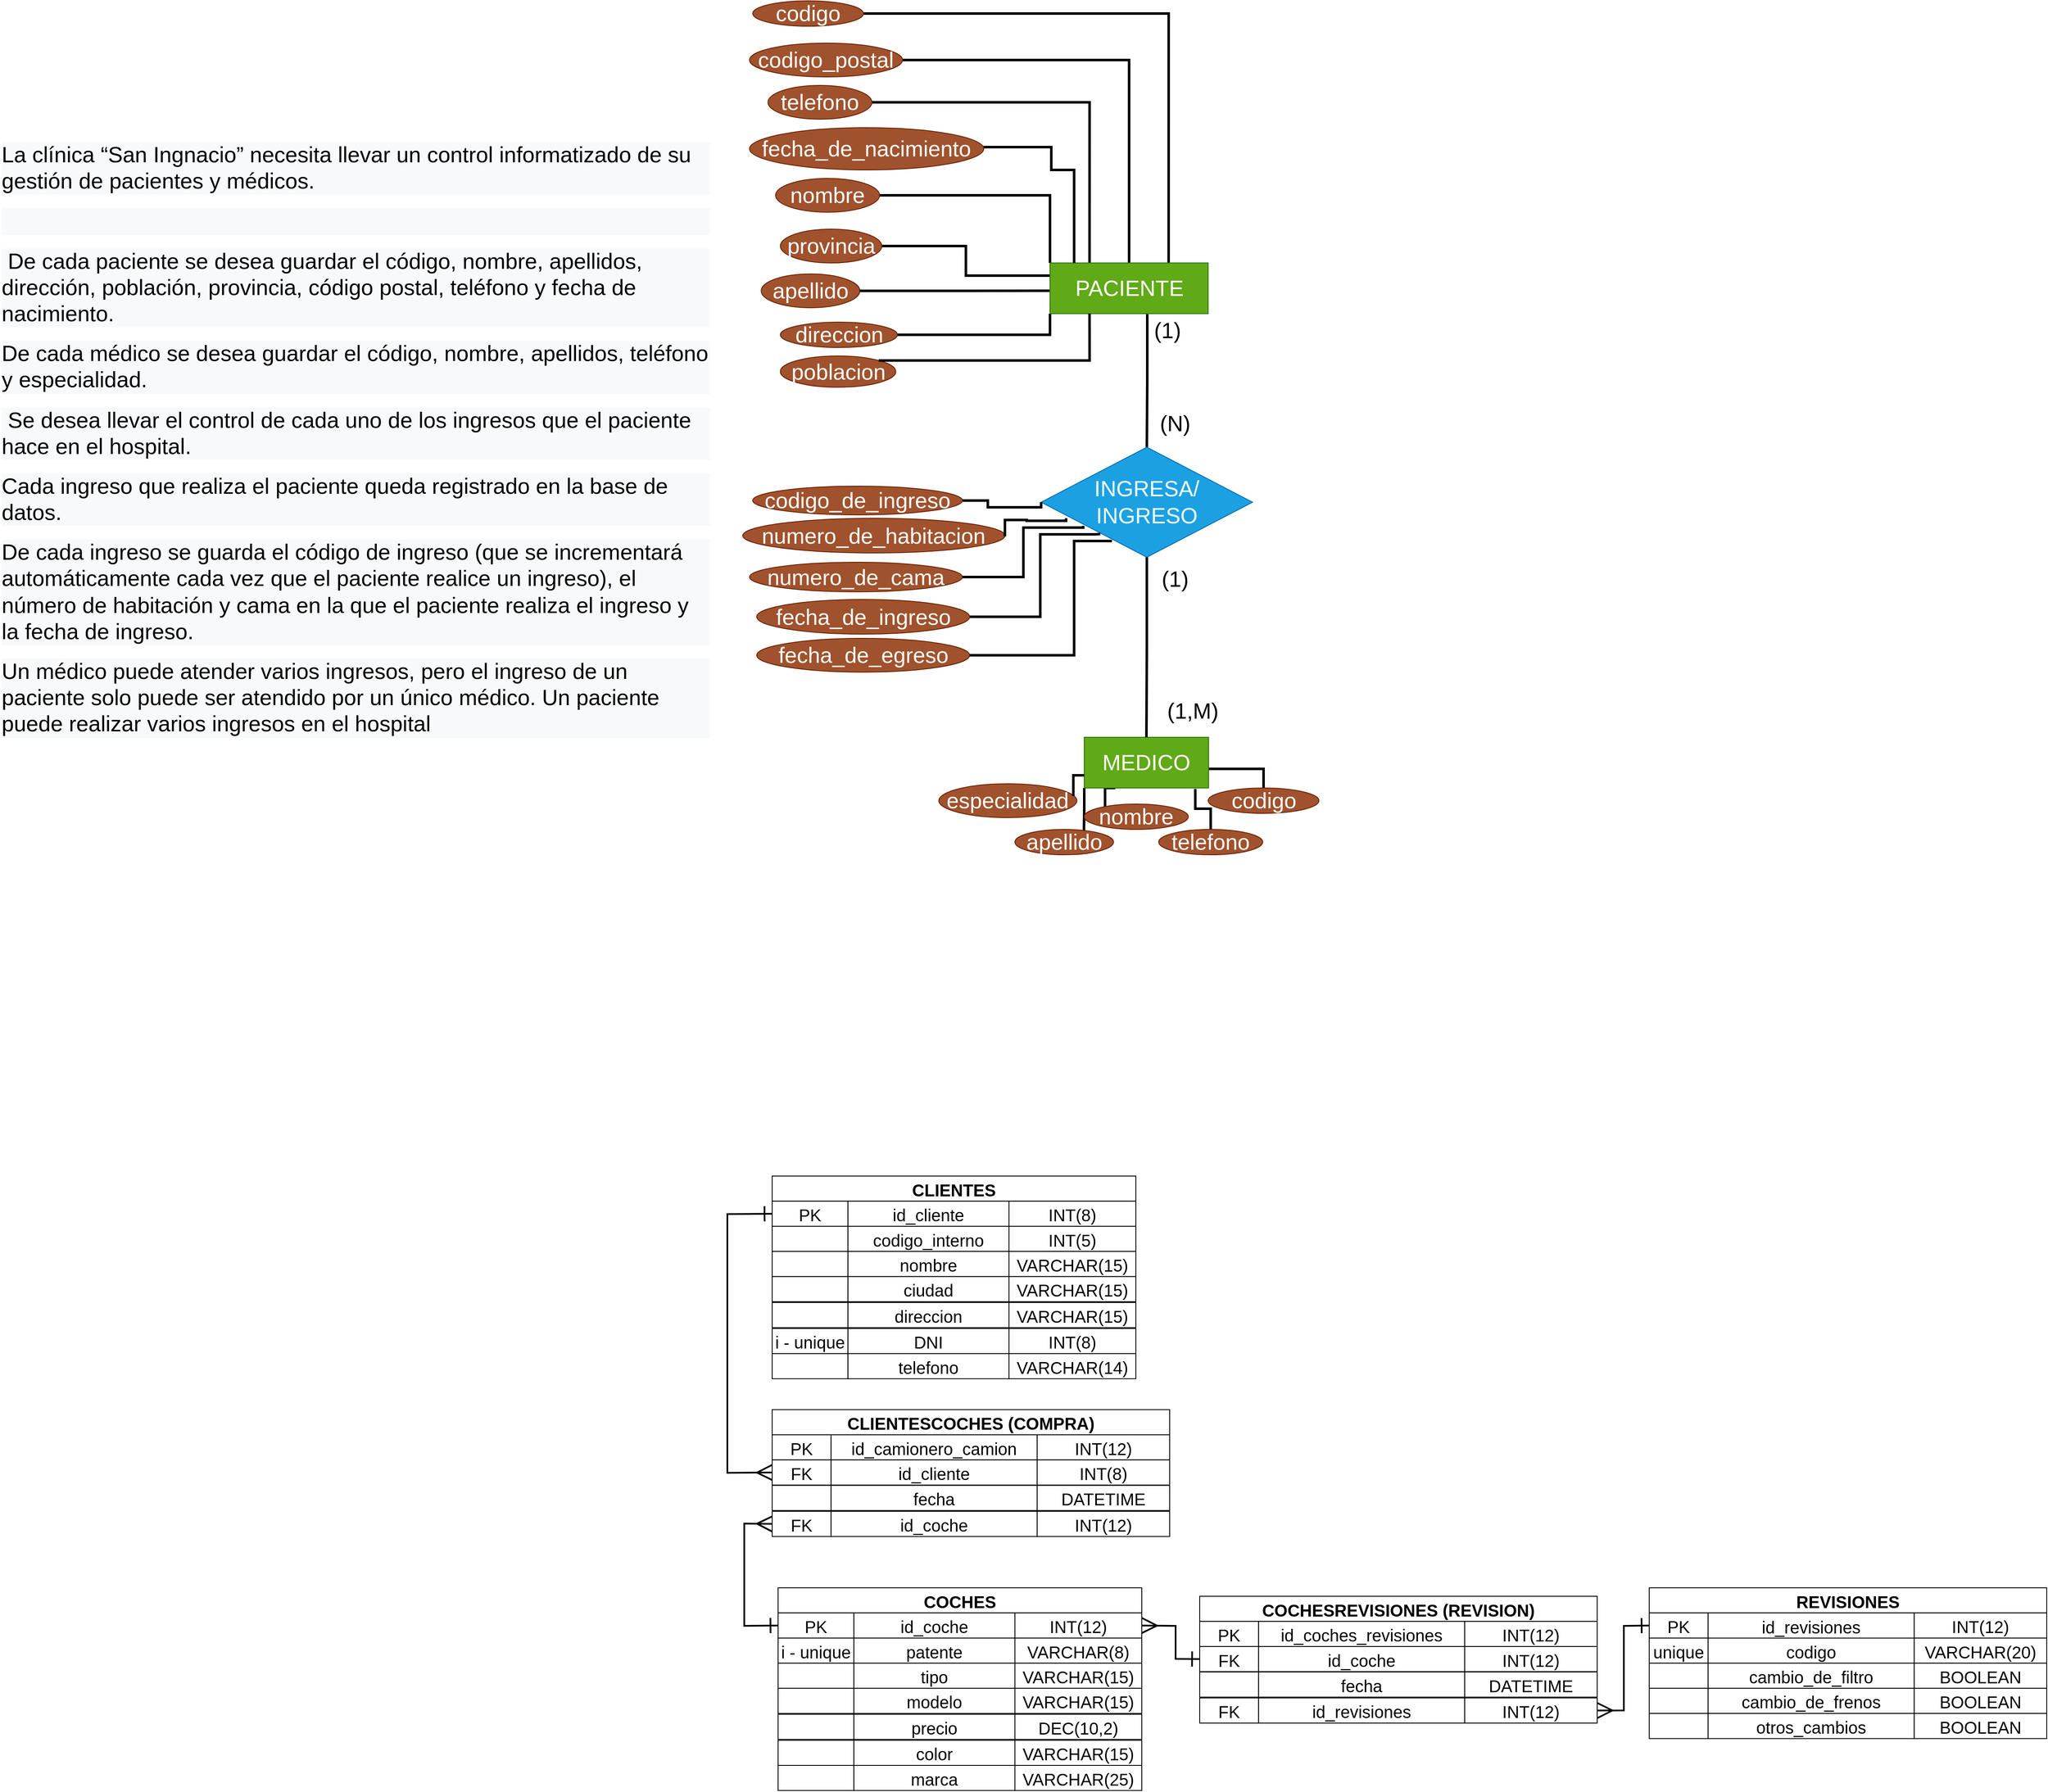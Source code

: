 <mxfile version="27.0.3">
  <diagram id="R2lEEEUBdFMjLlhIrx00" name="Page-1">
    <mxGraphModel dx="3501" dy="2143" grid="1" gridSize="10" guides="1" tooltips="1" connect="1" arrows="1" fold="1" page="1" pageScale="1" pageWidth="850" pageHeight="1100" math="0" shadow="0" extFonts="Permanent Marker^https://fonts.googleapis.com/css?family=Permanent+Marker">
      <root>
        <mxCell id="0" />
        <mxCell id="1" parent="0" />
        <mxCell id="WwdLSKQZ_zOqGbxuaN6t-1" value="&lt;p dir=&quot;ltr&quot; style=&quot;--tw-border-spacing-x: 0; --tw-border-spacing-y: 0; --tw-translate-x: 0; --tw-translate-y: 0; --tw-rotate: 0; --tw-skew-x: 0; --tw-skew-y: 0; --tw-scale-x: 1; --tw-scale-y: 1; --tw-pan-x: ; --tw-pan-y: ; --tw-pinch-zoom: ; --tw-scroll-snap-strictness: proximity; --tw-gradient-from-position: ; --tw-gradient-via-position: ; --tw-gradient-to-position: ; --tw-ordinal: ; --tw-slashed-zero: ; --tw-numeric-figure: ; --tw-numeric-spacing: ; --tw-numeric-fraction: ; --tw-ring-inset: ; --tw-ring-offset-width: 0px; --tw-ring-offset-color: light-dark(#fff, #000000); --tw-ring-color: rgb(59 130 246 / 0.5); --tw-ring-offset-shadow: 0 0 #0000; --tw-ring-shadow: 0 0 #0000; --tw-shadow: 0 0 #0000; --tw-shadow-colored: 0 0 #0000; --tw-blur: ; --tw-brightness: ; --tw-contrast: ; --tw-grayscale: ; --tw-hue-rotate: ; --tw-invert: ; --tw-saturate: ; --tw-sepia: ; --tw-drop-shadow: ; --tw-backdrop-blur: ; --tw-backdrop-brightness: ; --tw-backdrop-contrast: ; --tw-backdrop-grayscale: ; --tw-backdrop-hue-rotate: ; --tw-backdrop-invert: ; --tw-backdrop-opacity: ; --tw-backdrop-saturate: ; --tw-backdrop-sepia: ; box-sizing: border-box; margin-top: 0px; margin-bottom: 1rem; background-color: rgb(248, 249, 250);&quot;&gt;&lt;font style=&quot;color: light-dark(rgb(0, 0, 0), rgb(255, 204, 230));&quot;&gt;&lt;span style=&quot;font-size: 26px;&quot;&gt;La clínica “San Ingnacio” necesita llevar un control informatizado de su gestión de pacientes y médicos.&amp;nbsp;&lt;/span&gt;&lt;/font&gt;&lt;/p&gt;&lt;p dir=&quot;ltr&quot; style=&quot;--tw-border-spacing-x: 0; --tw-border-spacing-y: 0; --tw-translate-x: 0; --tw-translate-y: 0; --tw-rotate: 0; --tw-skew-x: 0; --tw-skew-y: 0; --tw-scale-x: 1; --tw-scale-y: 1; --tw-pan-x: ; --tw-pan-y: ; --tw-pinch-zoom: ; --tw-scroll-snap-strictness: proximity; --tw-gradient-from-position: ; --tw-gradient-via-position: ; --tw-gradient-to-position: ; --tw-ordinal: ; --tw-slashed-zero: ; --tw-numeric-figure: ; --tw-numeric-spacing: ; --tw-numeric-fraction: ; --tw-ring-inset: ; --tw-ring-offset-width: 0px; --tw-ring-offset-color: light-dark(#fff, #000000); --tw-ring-color: rgb(59 130 246 / 0.5); --tw-ring-offset-shadow: 0 0 #0000; --tw-ring-shadow: 0 0 #0000; --tw-shadow: 0 0 #0000; --tw-shadow-colored: 0 0 #0000; --tw-blur: ; --tw-brightness: ; --tw-contrast: ; --tw-grayscale: ; --tw-hue-rotate: ; --tw-invert: ; --tw-saturate: ; --tw-sepia: ; --tw-drop-shadow: ; --tw-backdrop-blur: ; --tw-backdrop-brightness: ; --tw-backdrop-contrast: ; --tw-backdrop-grayscale: ; --tw-backdrop-hue-rotate: ; --tw-backdrop-invert: ; --tw-backdrop-opacity: ; --tw-backdrop-saturate: ; --tw-backdrop-sepia: ; box-sizing: border-box; margin-top: 0px; margin-bottom: 1rem; background-color: rgb(248, 249, 250);&quot;&gt;&lt;font style=&quot;color: light-dark(rgb(0, 0, 0), rgb(255, 204, 230));&quot;&gt;&lt;span style=&quot;font-size: 26px;&quot;&gt;&lt;br&gt;&lt;/span&gt;&lt;/font&gt;&lt;/p&gt;&lt;p dir=&quot;ltr&quot; style=&quot;--tw-border-spacing-x: 0; --tw-border-spacing-y: 0; --tw-translate-x: 0; --tw-translate-y: 0; --tw-rotate: 0; --tw-skew-x: 0; --tw-skew-y: 0; --tw-scale-x: 1; --tw-scale-y: 1; --tw-pan-x: ; --tw-pan-y: ; --tw-pinch-zoom: ; --tw-scroll-snap-strictness: proximity; --tw-gradient-from-position: ; --tw-gradient-via-position: ; --tw-gradient-to-position: ; --tw-ordinal: ; --tw-slashed-zero: ; --tw-numeric-figure: ; --tw-numeric-spacing: ; --tw-numeric-fraction: ; --tw-ring-inset: ; --tw-ring-offset-width: 0px; --tw-ring-offset-color: light-dark(#fff, #000000); --tw-ring-color: rgb(59 130 246 / 0.5); --tw-ring-offset-shadow: 0 0 #0000; --tw-ring-shadow: 0 0 #0000; --tw-shadow: 0 0 #0000; --tw-shadow-colored: 0 0 #0000; --tw-blur: ; --tw-brightness: ; --tw-contrast: ; --tw-grayscale: ; --tw-hue-rotate: ; --tw-invert: ; --tw-saturate: ; --tw-sepia: ; --tw-drop-shadow: ; --tw-backdrop-blur: ; --tw-backdrop-brightness: ; --tw-backdrop-contrast: ; --tw-backdrop-grayscale: ; --tw-backdrop-hue-rotate: ; --tw-backdrop-invert: ; --tw-backdrop-opacity: ; --tw-backdrop-saturate: ; --tw-backdrop-sepia: ; box-sizing: border-box; margin-top: 0px; margin-bottom: 1rem; background-color: rgb(248, 249, 250);&quot;&gt;&lt;font style=&quot;color: light-dark(rgb(0, 0, 0), rgb(255, 204, 230));&quot;&gt;&lt;span style=&quot;font-size: 26px;&quot;&gt;&amp;nbsp;De cada paciente se desea guardar el código, nombre, apellidos, dirección, población, provincia, código postal, teléfono y fecha de nacimiento.&amp;nbsp;&lt;/span&gt;&lt;/font&gt;&lt;/p&gt;&lt;p dir=&quot;ltr&quot; style=&quot;--tw-border-spacing-x: 0; --tw-border-spacing-y: 0; --tw-translate-x: 0; --tw-translate-y: 0; --tw-rotate: 0; --tw-skew-x: 0; --tw-skew-y: 0; --tw-scale-x: 1; --tw-scale-y: 1; --tw-pan-x: ; --tw-pan-y: ; --tw-pinch-zoom: ; --tw-scroll-snap-strictness: proximity; --tw-gradient-from-position: ; --tw-gradient-via-position: ; --tw-gradient-to-position: ; --tw-ordinal: ; --tw-slashed-zero: ; --tw-numeric-figure: ; --tw-numeric-spacing: ; --tw-numeric-fraction: ; --tw-ring-inset: ; --tw-ring-offset-width: 0px; --tw-ring-offset-color: light-dark(#fff, #000000); --tw-ring-color: rgb(59 130 246 / 0.5); --tw-ring-offset-shadow: 0 0 #0000; --tw-ring-shadow: 0 0 #0000; --tw-shadow: 0 0 #0000; --tw-shadow-colored: 0 0 #0000; --tw-blur: ; --tw-brightness: ; --tw-contrast: ; --tw-grayscale: ; --tw-hue-rotate: ; --tw-invert: ; --tw-saturate: ; --tw-sepia: ; --tw-drop-shadow: ; --tw-backdrop-blur: ; --tw-backdrop-brightness: ; --tw-backdrop-contrast: ; --tw-backdrop-grayscale: ; --tw-backdrop-hue-rotate: ; --tw-backdrop-invert: ; --tw-backdrop-opacity: ; --tw-backdrop-saturate: ; --tw-backdrop-sepia: ; box-sizing: border-box; margin-top: 0px; margin-bottom: 1rem; background-color: rgb(248, 249, 250);&quot;&gt;&lt;font style=&quot;color: light-dark(rgb(0, 0, 0), rgb(255, 204, 230));&quot;&gt;&lt;span style=&quot;font-size: 26px;&quot;&gt;De cada médico se desea guardar el código, nombre, apellidos, teléfono y especialidad.&amp;nbsp;&lt;/span&gt;&lt;/font&gt;&lt;/p&gt;&lt;p dir=&quot;ltr&quot; style=&quot;--tw-border-spacing-x: 0; --tw-border-spacing-y: 0; --tw-translate-x: 0; --tw-translate-y: 0; --tw-rotate: 0; --tw-skew-x: 0; --tw-skew-y: 0; --tw-scale-x: 1; --tw-scale-y: 1; --tw-pan-x: ; --tw-pan-y: ; --tw-pinch-zoom: ; --tw-scroll-snap-strictness: proximity; --tw-gradient-from-position: ; --tw-gradient-via-position: ; --tw-gradient-to-position: ; --tw-ordinal: ; --tw-slashed-zero: ; --tw-numeric-figure: ; --tw-numeric-spacing: ; --tw-numeric-fraction: ; --tw-ring-inset: ; --tw-ring-offset-width: 0px; --tw-ring-offset-color: light-dark(#fff, #000000); --tw-ring-color: rgb(59 130 246 / 0.5); --tw-ring-offset-shadow: 0 0 #0000; --tw-ring-shadow: 0 0 #0000; --tw-shadow: 0 0 #0000; --tw-shadow-colored: 0 0 #0000; --tw-blur: ; --tw-brightness: ; --tw-contrast: ; --tw-grayscale: ; --tw-hue-rotate: ; --tw-invert: ; --tw-saturate: ; --tw-sepia: ; --tw-drop-shadow: ; --tw-backdrop-blur: ; --tw-backdrop-brightness: ; --tw-backdrop-contrast: ; --tw-backdrop-grayscale: ; --tw-backdrop-hue-rotate: ; --tw-backdrop-invert: ; --tw-backdrop-opacity: ; --tw-backdrop-saturate: ; --tw-backdrop-sepia: ; box-sizing: border-box; margin-top: 0px; margin-bottom: 1rem; background-color: rgb(248, 249, 250);&quot;&gt;&lt;font style=&quot;color: light-dark(rgb(0, 0, 0), rgb(255, 204, 230));&quot;&gt;&lt;span style=&quot;font-size: 26px;&quot;&gt;&amp;nbsp;Se desea llevar el control de cada uno de los ingresos que el paciente hace en el hospital.&amp;nbsp;&lt;/span&gt;&lt;/font&gt;&lt;/p&gt;&lt;p dir=&quot;ltr&quot; style=&quot;--tw-border-spacing-x: 0; --tw-border-spacing-y: 0; --tw-translate-x: 0; --tw-translate-y: 0; --tw-rotate: 0; --tw-skew-x: 0; --tw-skew-y: 0; --tw-scale-x: 1; --tw-scale-y: 1; --tw-pan-x: ; --tw-pan-y: ; --tw-pinch-zoom: ; --tw-scroll-snap-strictness: proximity; --tw-gradient-from-position: ; --tw-gradient-via-position: ; --tw-gradient-to-position: ; --tw-ordinal: ; --tw-slashed-zero: ; --tw-numeric-figure: ; --tw-numeric-spacing: ; --tw-numeric-fraction: ; --tw-ring-inset: ; --tw-ring-offset-width: 0px; --tw-ring-offset-color: light-dark(#fff, #000000); --tw-ring-color: rgb(59 130 246 / 0.5); --tw-ring-offset-shadow: 0 0 #0000; --tw-ring-shadow: 0 0 #0000; --tw-shadow: 0 0 #0000; --tw-shadow-colored: 0 0 #0000; --tw-blur: ; --tw-brightness: ; --tw-contrast: ; --tw-grayscale: ; --tw-hue-rotate: ; --tw-invert: ; --tw-saturate: ; --tw-sepia: ; --tw-drop-shadow: ; --tw-backdrop-blur: ; --tw-backdrop-brightness: ; --tw-backdrop-contrast: ; --tw-backdrop-grayscale: ; --tw-backdrop-hue-rotate: ; --tw-backdrop-invert: ; --tw-backdrop-opacity: ; --tw-backdrop-saturate: ; --tw-backdrop-sepia: ; box-sizing: border-box; margin-top: 0px; margin-bottom: 1rem; background-color: rgb(248, 249, 250);&quot;&gt;&lt;font style=&quot;color: light-dark(rgb(0, 0, 0), rgb(255, 204, 230));&quot;&gt;&lt;span style=&quot;font-size: 26px;&quot;&gt;Cada ingreso que realiza el paciente queda registrado en la base de datos.&amp;nbsp;&lt;/span&gt;&lt;/font&gt;&lt;/p&gt;&lt;p dir=&quot;ltr&quot; style=&quot;--tw-border-spacing-x: 0; --tw-border-spacing-y: 0; --tw-translate-x: 0; --tw-translate-y: 0; --tw-rotate: 0; --tw-skew-x: 0; --tw-skew-y: 0; --tw-scale-x: 1; --tw-scale-y: 1; --tw-pan-x: ; --tw-pan-y: ; --tw-pinch-zoom: ; --tw-scroll-snap-strictness: proximity; --tw-gradient-from-position: ; --tw-gradient-via-position: ; --tw-gradient-to-position: ; --tw-ordinal: ; --tw-slashed-zero: ; --tw-numeric-figure: ; --tw-numeric-spacing: ; --tw-numeric-fraction: ; --tw-ring-inset: ; --tw-ring-offset-width: 0px; --tw-ring-offset-color: light-dark(#fff, #000000); --tw-ring-color: rgb(59 130 246 / 0.5); --tw-ring-offset-shadow: 0 0 #0000; --tw-ring-shadow: 0 0 #0000; --tw-shadow: 0 0 #0000; --tw-shadow-colored: 0 0 #0000; --tw-blur: ; --tw-brightness: ; --tw-contrast: ; --tw-grayscale: ; --tw-hue-rotate: ; --tw-invert: ; --tw-saturate: ; --tw-sepia: ; --tw-drop-shadow: ; --tw-backdrop-blur: ; --tw-backdrop-brightness: ; --tw-backdrop-contrast: ; --tw-backdrop-grayscale: ; --tw-backdrop-hue-rotate: ; --tw-backdrop-invert: ; --tw-backdrop-opacity: ; --tw-backdrop-saturate: ; --tw-backdrop-sepia: ; box-sizing: border-box; margin-top: 0px; margin-bottom: 1rem; background-color: rgb(248, 249, 250);&quot;&gt;&lt;font style=&quot;color: light-dark(rgb(0, 0, 0), rgb(255, 204, 230));&quot;&gt;&lt;span style=&quot;font-size: 26px;&quot;&gt;De cada ingreso se guarda el código de ingreso (que se incrementará automáticamente cada vez que el paciente realice un ingreso), el número de habitación y cama en la que el paciente realiza el ingreso y la fecha de ingreso.&amp;nbsp;&lt;/span&gt;&lt;/font&gt;&lt;/p&gt;&lt;p dir=&quot;ltr&quot; style=&quot;--tw-border-spacing-x: 0; --tw-border-spacing-y: 0; --tw-translate-x: 0; --tw-translate-y: 0; --tw-rotate: 0; --tw-skew-x: 0; --tw-skew-y: 0; --tw-scale-x: 1; --tw-scale-y: 1; --tw-pan-x: ; --tw-pan-y: ; --tw-pinch-zoom: ; --tw-scroll-snap-strictness: proximity; --tw-gradient-from-position: ; --tw-gradient-via-position: ; --tw-gradient-to-position: ; --tw-ordinal: ; --tw-slashed-zero: ; --tw-numeric-figure: ; --tw-numeric-spacing: ; --tw-numeric-fraction: ; --tw-ring-inset: ; --tw-ring-offset-width: 0px; --tw-ring-offset-color: light-dark(#fff, #000000); --tw-ring-color: rgb(59 130 246 / 0.5); --tw-ring-offset-shadow: 0 0 #0000; --tw-ring-shadow: 0 0 #0000; --tw-shadow: 0 0 #0000; --tw-shadow-colored: 0 0 #0000; --tw-blur: ; --tw-brightness: ; --tw-contrast: ; --tw-grayscale: ; --tw-hue-rotate: ; --tw-invert: ; --tw-saturate: ; --tw-sepia: ; --tw-drop-shadow: ; --tw-backdrop-blur: ; --tw-backdrop-brightness: ; --tw-backdrop-contrast: ; --tw-backdrop-grayscale: ; --tw-backdrop-hue-rotate: ; --tw-backdrop-invert: ; --tw-backdrop-opacity: ; --tw-backdrop-saturate: ; --tw-backdrop-sepia: ; box-sizing: border-box; margin-top: 0px; margin-bottom: 1rem; background-color: rgb(248, 249, 250);&quot;&gt;&lt;font style=&quot;color: light-dark(rgb(0, 0, 0), rgb(255, 204, 230));&quot;&gt;&lt;span style=&quot;font-size: 26px;&quot;&gt;Un médico puede atender varios ingresos, pero el ingreso de un paciente solo puede ser atendido por un único médico. Un paciente puede realizar varios ingresos en el hospital&lt;/span&gt;&lt;/font&gt;&lt;/p&gt;" style="text;whiteSpace=wrap;html=1;" parent="1" vertex="1">
          <mxGeometry x="-870" y="-890" width="840" height="690" as="geometry" />
        </mxCell>
        <mxCell id="WwdLSKQZ_zOqGbxuaN6t-2" style="edgeStyle=orthogonalEdgeStyle;rounded=0;orthogonalLoop=1;jettySize=auto;html=1;exitX=0.615;exitY=1.011;exitDx=0;exitDy=0;entryX=0.5;entryY=0;entryDx=0;entryDy=0;endArrow=none;startFill=0;strokeWidth=3;exitPerimeter=0;" parent="1" source="WwdLSKQZ_zOqGbxuaN6t-3" target="WwdLSKQZ_zOqGbxuaN6t-22" edge="1">
          <mxGeometry relative="1" as="geometry" />
        </mxCell>
        <mxCell id="n0FkVDhJSwTSas044PDn-3" style="edgeStyle=orthogonalEdgeStyle;rounded=0;orthogonalLoop=1;jettySize=auto;html=1;exitX=0;exitY=0;exitDx=0;exitDy=0;entryX=1;entryY=0.5;entryDx=0;entryDy=0;endArrow=none;startFill=0;strokeWidth=3;" edge="1" parent="1" source="WwdLSKQZ_zOqGbxuaN6t-3" target="WwdLSKQZ_zOqGbxuaN6t-5">
          <mxGeometry relative="1" as="geometry" />
        </mxCell>
        <mxCell id="n0FkVDhJSwTSas044PDn-4" style="edgeStyle=orthogonalEdgeStyle;rounded=0;orthogonalLoop=1;jettySize=auto;html=1;exitX=0.25;exitY=0;exitDx=0;exitDy=0;entryX=1;entryY=0.5;entryDx=0;entryDy=0;endArrow=none;startFill=0;strokeWidth=3;" edge="1" parent="1" source="WwdLSKQZ_zOqGbxuaN6t-3" target="n0FkVDhJSwTSas044PDn-1">
          <mxGeometry relative="1" as="geometry" />
        </mxCell>
        <mxCell id="n0FkVDhJSwTSas044PDn-5" style="edgeStyle=orthogonalEdgeStyle;rounded=0;orthogonalLoop=1;jettySize=auto;html=1;exitX=0;exitY=0.25;exitDx=0;exitDy=0;entryX=1;entryY=0.5;entryDx=0;entryDy=0;endArrow=none;startFill=0;strokeWidth=3;" edge="1" parent="1" source="WwdLSKQZ_zOqGbxuaN6t-3" target="WwdLSKQZ_zOqGbxuaN6t-7">
          <mxGeometry relative="1" as="geometry" />
        </mxCell>
        <mxCell id="n0FkVDhJSwTSas044PDn-6" style="edgeStyle=orthogonalEdgeStyle;rounded=0;orthogonalLoop=1;jettySize=auto;html=1;exitX=0;exitY=1;exitDx=0;exitDy=0;entryX=1;entryY=0.5;entryDx=0;entryDy=0;endArrow=none;startFill=0;strokeWidth=3;" edge="1" parent="1" source="WwdLSKQZ_zOqGbxuaN6t-3" target="WwdLSKQZ_zOqGbxuaN6t-9">
          <mxGeometry relative="1" as="geometry" />
        </mxCell>
        <mxCell id="n0FkVDhJSwTSas044PDn-8" style="edgeStyle=orthogonalEdgeStyle;rounded=0;orthogonalLoop=1;jettySize=auto;html=1;exitX=0.5;exitY=0;exitDx=0;exitDy=0;entryX=1;entryY=0.5;entryDx=0;entryDy=0;endArrow=none;startFill=0;strokeWidth=3;" edge="1" parent="1" source="WwdLSKQZ_zOqGbxuaN6t-3" target="n0FkVDhJSwTSas044PDn-7">
          <mxGeometry relative="1" as="geometry" />
        </mxCell>
        <mxCell id="n0FkVDhJSwTSas044PDn-11" style="edgeStyle=orthogonalEdgeStyle;rounded=0;orthogonalLoop=1;jettySize=auto;html=1;exitX=0.75;exitY=0;exitDx=0;exitDy=0;entryX=1;entryY=0.5;entryDx=0;entryDy=0;endArrow=none;startFill=0;strokeWidth=3;" edge="1" parent="1" source="WwdLSKQZ_zOqGbxuaN6t-3" target="n0FkVDhJSwTSas044PDn-10">
          <mxGeometry relative="1" as="geometry" />
        </mxCell>
        <mxCell id="WwdLSKQZ_zOqGbxuaN6t-3" value="PACIENTE" style="rounded=0;whiteSpace=wrap;html=1;fontSize=26;fillColor=#60a917;fontColor=#ffffff;strokeColor=#2D7600;" parent="1" vertex="1">
          <mxGeometry x="371.5" y="-740" width="187" height="60" as="geometry" />
        </mxCell>
        <mxCell id="WwdLSKQZ_zOqGbxuaN6t-5" value="nombre" style="ellipse;whiteSpace=wrap;html=1;fontSize=26;fillColor=#a0522d;fontColor=#ffffff;strokeColor=#6D1F00;" parent="1" vertex="1">
          <mxGeometry x="47" y="-840" width="123" height="40" as="geometry" />
        </mxCell>
        <mxCell id="WwdLSKQZ_zOqGbxuaN6t-7" value="provincia" style="ellipse;whiteSpace=wrap;html=1;fontSize=26;fillColor=#a0522d;fontColor=#ffffff;strokeColor=#6D1F00;" parent="1" vertex="1">
          <mxGeometry x="52.63" y="-780" width="120" height="40" as="geometry" />
        </mxCell>
        <mxCell id="WwdLSKQZ_zOqGbxuaN6t-8" value="apellido" style="ellipse;whiteSpace=wrap;html=1;fontSize=26;fillColor=#a0522d;fontColor=#ffffff;strokeColor=#6D1F00;" parent="1" vertex="1">
          <mxGeometry x="30" y="-727" width="116.63" height="40" as="geometry" />
        </mxCell>
        <mxCell id="WwdLSKQZ_zOqGbxuaN6t-9" value="direccion" style="ellipse;whiteSpace=wrap;html=1;fontSize=26;fillColor=#a0522d;fontColor=#ffffff;strokeColor=#6D1F00;" parent="1" vertex="1">
          <mxGeometry x="52.63" y="-670" width="138.5" height="30" as="geometry" />
        </mxCell>
        <mxCell id="WwdLSKQZ_zOqGbxuaN6t-10" value="poblacion" style="ellipse;whiteSpace=wrap;html=1;fontSize=26;fillColor=#a0522d;fontColor=#ffffff;strokeColor=#6D1F00;" parent="1" vertex="1">
          <mxGeometry x="52.63" y="-630" width="136.5" height="37" as="geometry" />
        </mxCell>
        <mxCell id="WwdLSKQZ_zOqGbxuaN6t-11" style="edgeStyle=orthogonalEdgeStyle;rounded=0;orthogonalLoop=1;jettySize=auto;html=1;exitX=1;exitY=0.5;exitDx=0;exitDy=0;entryX=-0.003;entryY=0.547;entryDx=0;entryDy=0;entryPerimeter=0;strokeWidth=3;endArrow=none;startFill=0;fontSize=26;" parent="1" source="WwdLSKQZ_zOqGbxuaN6t-8" target="WwdLSKQZ_zOqGbxuaN6t-3" edge="1">
          <mxGeometry relative="1" as="geometry" />
        </mxCell>
        <mxCell id="n0FkVDhJSwTSas044PDn-27" style="edgeStyle=orthogonalEdgeStyle;rounded=0;orthogonalLoop=1;jettySize=auto;html=1;exitX=1.002;exitY=0.623;exitDx=0;exitDy=0;entryX=0.5;entryY=0;entryDx=0;entryDy=0;endArrow=none;startFill=0;strokeWidth=3;exitPerimeter=0;" edge="1" parent="1" source="WwdLSKQZ_zOqGbxuaN6t-13" target="n0FkVDhJSwTSas044PDn-23">
          <mxGeometry relative="1" as="geometry" />
        </mxCell>
        <mxCell id="n0FkVDhJSwTSas044PDn-28" style="edgeStyle=orthogonalEdgeStyle;rounded=0;orthogonalLoop=1;jettySize=auto;html=1;exitX=0.893;exitY=1.018;exitDx=0;exitDy=0;entryX=0.5;entryY=0;entryDx=0;entryDy=0;endArrow=none;startFill=0;strokeWidth=3;exitPerimeter=0;" edge="1" parent="1" source="WwdLSKQZ_zOqGbxuaN6t-13" target="n0FkVDhJSwTSas044PDn-26">
          <mxGeometry relative="1" as="geometry" />
        </mxCell>
        <mxCell id="n0FkVDhJSwTSas044PDn-29" style="edgeStyle=orthogonalEdgeStyle;rounded=0;orthogonalLoop=1;jettySize=auto;html=1;exitX=0.25;exitY=1;exitDx=0;exitDy=0;entryX=0.2;entryY=0.133;entryDx=0;entryDy=0;endArrow=none;startFill=0;strokeWidth=3;entryPerimeter=0;" edge="1" parent="1" source="WwdLSKQZ_zOqGbxuaN6t-13" target="n0FkVDhJSwTSas044PDn-24">
          <mxGeometry relative="1" as="geometry" />
        </mxCell>
        <mxCell id="n0FkVDhJSwTSas044PDn-30" style="edgeStyle=orthogonalEdgeStyle;rounded=0;orthogonalLoop=1;jettySize=auto;html=1;exitX=0;exitY=1;exitDx=0;exitDy=0;entryX=0.7;entryY=0.046;entryDx=0;entryDy=0;endArrow=none;startFill=0;strokeWidth=3;entryPerimeter=0;" edge="1" parent="1" source="WwdLSKQZ_zOqGbxuaN6t-13" target="n0FkVDhJSwTSas044PDn-25">
          <mxGeometry relative="1" as="geometry" />
        </mxCell>
        <mxCell id="WwdLSKQZ_zOqGbxuaN6t-13" value="MEDICO" style="rounded=0;whiteSpace=wrap;html=1;fontSize=26;fillColor=#60a917;fontColor=#ffffff;strokeColor=#2D7600;" parent="1" vertex="1">
          <mxGeometry x="412" y="-179" width="147" height="60" as="geometry" />
        </mxCell>
        <mxCell id="WwdLSKQZ_zOqGbxuaN6t-14" style="edgeStyle=orthogonalEdgeStyle;rounded=0;orthogonalLoop=1;jettySize=auto;html=1;exitX=1;exitY=0;exitDx=0;exitDy=0;entryX=0.25;entryY=1;entryDx=0;entryDy=0;strokeWidth=3;endArrow=none;startFill=0;fontSize=26;" parent="1" source="WwdLSKQZ_zOqGbxuaN6t-10" target="WwdLSKQZ_zOqGbxuaN6t-3" edge="1">
          <mxGeometry relative="1" as="geometry">
            <mxPoint x="338.5" y="-617.51" as="sourcePoint" />
            <mxPoint x="396.5" y="-658.51" as="targetPoint" />
          </mxGeometry>
        </mxCell>
        <mxCell id="WwdLSKQZ_zOqGbxuaN6t-21" style="edgeStyle=orthogonalEdgeStyle;rounded=0;orthogonalLoop=1;jettySize=auto;html=1;exitX=0.5;exitY=1;exitDx=0;exitDy=0;entryX=0.5;entryY=0;entryDx=0;entryDy=0;endArrow=none;startFill=0;strokeWidth=3;" parent="1" source="WwdLSKQZ_zOqGbxuaN6t-22" target="WwdLSKQZ_zOqGbxuaN6t-13" edge="1">
          <mxGeometry relative="1" as="geometry" />
        </mxCell>
        <mxCell id="WwdLSKQZ_zOqGbxuaN6t-22" value="INGRESA/&lt;br&gt;INGRESO" style="rhombus;whiteSpace=wrap;html=1;fontSize=26;fillColor=#1ba1e2;fontColor=#ffffff;strokeColor=#006EAF;" parent="1" vertex="1">
          <mxGeometry x="361" y="-522" width="250" height="130" as="geometry" />
        </mxCell>
        <mxCell id="WwdLSKQZ_zOqGbxuaN6t-27" value="&lt;font&gt;(1,M)&lt;/font&gt;" style="text;html=1;align=center;verticalAlign=middle;resizable=0;points=[];autosize=1;strokeColor=none;fillColor=none;fontSize=26;" parent="1" vertex="1">
          <mxGeometry x="500" y="-230" width="80" height="40" as="geometry" />
        </mxCell>
        <mxCell id="WwdLSKQZ_zOqGbxuaN6t-29" style="edgeStyle=orthogonalEdgeStyle;rounded=0;orthogonalLoop=1;jettySize=auto;html=1;exitX=1;exitY=1;exitDx=0;exitDy=0;entryX=0.154;entryY=0.002;entryDx=0;entryDy=0;endArrow=none;startFill=0;strokeWidth=3;entryPerimeter=0;" parent="1" source="WwdLSKQZ_zOqGbxuaN6t-30" target="WwdLSKQZ_zOqGbxuaN6t-3" edge="1">
          <mxGeometry relative="1" as="geometry">
            <mxPoint x="420" y="-915" as="sourcePoint" />
            <Array as="points">
              <mxPoint x="373" y="-877" />
              <mxPoint x="373" y="-850" />
              <mxPoint x="400" y="-850" />
              <mxPoint x="400" y="-740" />
            </Array>
          </mxGeometry>
        </mxCell>
        <mxCell id="WwdLSKQZ_zOqGbxuaN6t-30" value="fecha_de_nacimiento" style="ellipse;whiteSpace=wrap;html=1;fontSize=26;fillColor=#a0522d;fontColor=#ffffff;strokeColor=#6D1F00;" parent="1" vertex="1">
          <mxGeometry x="16.19" y="-900" width="277" height="50" as="geometry" />
        </mxCell>
        <mxCell id="WwdLSKQZ_zOqGbxuaN6t-50" value="" style="group" parent="1" vertex="1" connectable="0">
          <mxGeometry x="63" y="340" width="410" height="210" as="geometry" />
        </mxCell>
        <mxCell id="WwdLSKQZ_zOqGbxuaN6t-51" value="Row 3" style="shape=rectangle;fillColor=#FFFFFF;strokeColor=#000000;fontSize=20;container=0;" parent="WwdLSKQZ_zOqGbxuaN6t-50" vertex="1">
          <mxGeometry x="121.852" y="9.906" width="156.667" height="29.717" as="geometry" />
        </mxCell>
        <mxCell id="WwdLSKQZ_zOqGbxuaN6t-52" value="CLIENTES" style="shape=rectangle;fillColor=#FFFFFF;strokeColor=#000000;fontSize=20;align=center;fontStyle=1;container=0;" parent="WwdLSKQZ_zOqGbxuaN6t-50" vertex="1">
          <mxGeometry x="-20" width="430" height="29.72" as="geometry" />
        </mxCell>
        <mxCell id="WwdLSKQZ_zOqGbxuaN6t-53" value="PK" style="shape=rectangle;fillColor=#FFFFFF;strokeColor=#000000;fontSize=20;align=center;fontStyle=0;container=0;" parent="WwdLSKQZ_zOqGbxuaN6t-50" vertex="1">
          <mxGeometry x="-20" y="29.72" width="89.63" height="29.72" as="geometry" />
        </mxCell>
        <mxCell id="WwdLSKQZ_zOqGbxuaN6t-54" value="id_cliente" style="shape=rectangle;fillColor=#FFFFFF;strokeColor=#000000;fontSize=20;align=center;fontStyle=0;container=0;" parent="WwdLSKQZ_zOqGbxuaN6t-50" vertex="1">
          <mxGeometry x="69.63" y="29.72" width="190.37" height="29.72" as="geometry" />
        </mxCell>
        <mxCell id="WwdLSKQZ_zOqGbxuaN6t-55" value="INT(8)" style="shape=rectangle;fillColor=#FFFFFF;strokeColor=#000000;fontSize=20;align=center;fontStyle=0;container=0;" parent="WwdLSKQZ_zOqGbxuaN6t-50" vertex="1">
          <mxGeometry x="260" y="29.72" width="150" height="29.72" as="geometry" />
        </mxCell>
        <mxCell id="WwdLSKQZ_zOqGbxuaN6t-56" value="" style="shape=rectangle;fillColor=#FFFFFF;strokeColor=#000000;fontSize=20;align=center;container=0;" parent="WwdLSKQZ_zOqGbxuaN6t-50" vertex="1">
          <mxGeometry x="-20" y="59.43" width="89.63" height="29.72" as="geometry" />
        </mxCell>
        <mxCell id="WwdLSKQZ_zOqGbxuaN6t-57" value="codigo_interno" style="shape=rectangle;fillColor=#FFFFFF;strokeColor=#000000;fontSize=20;align=center;fontStyle=0;container=0;" parent="WwdLSKQZ_zOqGbxuaN6t-50" vertex="1">
          <mxGeometry x="69.63" y="59.43" width="190.37" height="29.72" as="geometry" />
        </mxCell>
        <mxCell id="WwdLSKQZ_zOqGbxuaN6t-58" value="INT(5)" style="shape=rectangle;fillColor=#FFFFFF;strokeColor=#000000;fontSize=20;align=center;fontStyle=0;container=0;" parent="WwdLSKQZ_zOqGbxuaN6t-50" vertex="1">
          <mxGeometry x="260" y="59.43" width="150" height="29.72" as="geometry" />
        </mxCell>
        <mxCell id="WwdLSKQZ_zOqGbxuaN6t-59" value="" style="shape=rectangle;fillColor=#FFFFFF;strokeColor=#000000;fontSize=20;align=center;container=0;" parent="WwdLSKQZ_zOqGbxuaN6t-50" vertex="1">
          <mxGeometry x="-20" y="89.15" width="89.63" height="29.72" as="geometry" />
        </mxCell>
        <mxCell id="WwdLSKQZ_zOqGbxuaN6t-60" value="nombre" style="shape=rectangle;fillColor=#FFFFFF;strokeColor=#000000;fontSize=20;align=center;fontStyle=0;container=0;" parent="WwdLSKQZ_zOqGbxuaN6t-50" vertex="1">
          <mxGeometry x="69.63" y="89.15" width="190.37" height="29.72" as="geometry" />
        </mxCell>
        <mxCell id="WwdLSKQZ_zOqGbxuaN6t-61" value="VARCHAR(15)" style="shape=rectangle;fillColor=#FFFFFF;strokeColor=#000000;fontSize=20;align=center;fontStyle=0;container=0;" parent="WwdLSKQZ_zOqGbxuaN6t-50" vertex="1">
          <mxGeometry x="260" y="89.15" width="150" height="29.72" as="geometry" />
        </mxCell>
        <mxCell id="WwdLSKQZ_zOqGbxuaN6t-62" value="" style="shape=rectangle;fillColor=#FFFFFF;strokeColor=#000000;fontSize=20;align=center;container=0;" parent="WwdLSKQZ_zOqGbxuaN6t-50" vertex="1">
          <mxGeometry x="-20" y="118.87" width="89.63" height="29.72" as="geometry" />
        </mxCell>
        <mxCell id="WwdLSKQZ_zOqGbxuaN6t-63" value="ciudad" style="shape=rectangle;fillColor=#FFFFFF;strokeColor=#000000;fontSize=20;align=center;fontStyle=0;container=0;" parent="WwdLSKQZ_zOqGbxuaN6t-50" vertex="1">
          <mxGeometry x="69.63" y="118.87" width="190.37" height="29.72" as="geometry" />
        </mxCell>
        <mxCell id="WwdLSKQZ_zOqGbxuaN6t-64" value="VARCHAR(15)" style="shape=rectangle;fillColor=#FFFFFF;strokeColor=#000000;fontSize=20;align=center;fontStyle=0;container=0;" parent="WwdLSKQZ_zOqGbxuaN6t-50" vertex="1">
          <mxGeometry x="260" y="118.87" width="150" height="29.72" as="geometry" />
        </mxCell>
        <mxCell id="WwdLSKQZ_zOqGbxuaN6t-65" value="" style="shape=rectangle;fillColor=#FFFFFF;strokeColor=#000000;fontSize=20;align=center;container=0;" parent="WwdLSKQZ_zOqGbxuaN6t-50" vertex="1">
          <mxGeometry x="-20" y="149.58" width="89.63" height="29.72" as="geometry" />
        </mxCell>
        <mxCell id="WwdLSKQZ_zOqGbxuaN6t-66" value="direccion" style="shape=rectangle;fillColor=#FFFFFF;strokeColor=#000000;fontSize=20;align=center;fontStyle=0;container=0;" parent="WwdLSKQZ_zOqGbxuaN6t-50" vertex="1">
          <mxGeometry x="69.63" y="149.58" width="190.37" height="29.72" as="geometry" />
        </mxCell>
        <mxCell id="WwdLSKQZ_zOqGbxuaN6t-67" value="VARCHAR(15)" style="shape=rectangle;fillColor=#FFFFFF;strokeColor=#000000;fontSize=20;align=center;fontStyle=0;container=0;" parent="WwdLSKQZ_zOqGbxuaN6t-50" vertex="1">
          <mxGeometry x="260" y="149.58" width="150" height="29.72" as="geometry" />
        </mxCell>
        <mxCell id="WwdLSKQZ_zOqGbxuaN6t-68" value="" style="group" parent="1" vertex="1" connectable="0">
          <mxGeometry x="1080" y="827" width="470" height="210" as="geometry" />
        </mxCell>
        <mxCell id="WwdLSKQZ_zOqGbxuaN6t-69" value="Row 3" style="shape=rectangle;fillColor=#FFFFFF;strokeColor=#000000;fontSize=20;container=0;" parent="WwdLSKQZ_zOqGbxuaN6t-68" vertex="1">
          <mxGeometry x="121.852" y="9.906" width="156.667" height="29.717" as="geometry" />
        </mxCell>
        <mxCell id="WwdLSKQZ_zOqGbxuaN6t-70" value="date" style="shape=rectangle;fillColor=#FFFFFF;strokeColor=#000000;fontSize=20;container=0;" parent="WwdLSKQZ_zOqGbxuaN6t-68" vertex="1">
          <mxGeometry x="278.52" y="20" width="156.67" height="19.62" as="geometry" />
        </mxCell>
        <mxCell id="WwdLSKQZ_zOqGbxuaN6t-71" value="REVISIONES" style="shape=rectangle;fillColor=#FFFFFF;strokeColor=#000000;fontSize=20;align=center;fontStyle=1;container=0;" parent="WwdLSKQZ_zOqGbxuaN6t-68" vertex="1">
          <mxGeometry width="470" height="29.717" as="geometry" />
        </mxCell>
        <mxCell id="WwdLSKQZ_zOqGbxuaN6t-72" value="PK" style="shape=rectangle;fillColor=#FFFFFF;strokeColor=#000000;fontSize=20;align=center;fontStyle=0;container=0;" parent="WwdLSKQZ_zOqGbxuaN6t-68" vertex="1">
          <mxGeometry y="29.717" width="69.63" height="29.717" as="geometry" />
        </mxCell>
        <mxCell id="WwdLSKQZ_zOqGbxuaN6t-73" value="id_revisiones" style="shape=rectangle;fillColor=#FFFFFF;strokeColor=#000000;fontSize=20;align=center;fontStyle=0;container=0;" parent="WwdLSKQZ_zOqGbxuaN6t-68" vertex="1">
          <mxGeometry x="69.63" y="29.72" width="243.7" height="30.28" as="geometry" />
        </mxCell>
        <mxCell id="WwdLSKQZ_zOqGbxuaN6t-74" value="INT(12)" style="shape=rectangle;fillColor=#FFFFFF;strokeColor=#000000;fontSize=20;align=center;fontStyle=0;container=0;" parent="WwdLSKQZ_zOqGbxuaN6t-68" vertex="1">
          <mxGeometry x="313.333" y="29.717" width="156.667" height="29.717" as="geometry" />
        </mxCell>
        <mxCell id="WwdLSKQZ_zOqGbxuaN6t-75" value="unique" style="shape=rectangle;fillColor=#FFFFFF;strokeColor=#000000;fontSize=20;align=center;container=0;" parent="WwdLSKQZ_zOqGbxuaN6t-68" vertex="1">
          <mxGeometry y="59.434" width="69.63" height="29.717" as="geometry" />
        </mxCell>
        <mxCell id="WwdLSKQZ_zOqGbxuaN6t-76" value="codigo" style="shape=rectangle;fillColor=#FFFFFF;strokeColor=#000000;fontSize=20;align=center;fontStyle=0;container=0;" parent="WwdLSKQZ_zOqGbxuaN6t-68" vertex="1">
          <mxGeometry x="69.63" y="59.434" width="243.704" height="29.717" as="geometry" />
        </mxCell>
        <mxCell id="WwdLSKQZ_zOqGbxuaN6t-77" value="VARCHAR(20)" style="shape=rectangle;fillColor=#FFFFFF;strokeColor=#000000;fontSize=20;align=center;fontStyle=0;container=0;" parent="WwdLSKQZ_zOqGbxuaN6t-68" vertex="1">
          <mxGeometry x="313.333" y="59.434" width="156.667" height="29.717" as="geometry" />
        </mxCell>
        <mxCell id="WwdLSKQZ_zOqGbxuaN6t-78" value="" style="shape=rectangle;fillColor=#FFFFFF;strokeColor=#000000;fontSize=20;align=center;container=0;" parent="WwdLSKQZ_zOqGbxuaN6t-68" vertex="1">
          <mxGeometry y="89.151" width="69.63" height="29.717" as="geometry" />
        </mxCell>
        <mxCell id="WwdLSKQZ_zOqGbxuaN6t-79" value="cambio_de_filtro" style="shape=rectangle;fillColor=#FFFFFF;strokeColor=#000000;fontSize=20;align=center;fontStyle=0;container=0;" parent="WwdLSKQZ_zOqGbxuaN6t-68" vertex="1">
          <mxGeometry x="69.63" y="89.151" width="243.704" height="29.717" as="geometry" />
        </mxCell>
        <mxCell id="WwdLSKQZ_zOqGbxuaN6t-80" value="BOOLEAN" style="shape=rectangle;fillColor=#FFFFFF;strokeColor=#000000;fontSize=20;align=center;fontStyle=0;container=0;" parent="WwdLSKQZ_zOqGbxuaN6t-68" vertex="1">
          <mxGeometry x="313.333" y="89.151" width="156.667" height="29.717" as="geometry" />
        </mxCell>
        <mxCell id="WwdLSKQZ_zOqGbxuaN6t-81" value="" style="shape=rectangle;fillColor=#FFFFFF;strokeColor=#000000;fontSize=20;align=center;container=0;" parent="WwdLSKQZ_zOqGbxuaN6t-68" vertex="1">
          <mxGeometry y="118.868" width="69.63" height="29.717" as="geometry" />
        </mxCell>
        <mxCell id="WwdLSKQZ_zOqGbxuaN6t-82" value="cambio_de_frenos" style="shape=rectangle;fillColor=#FFFFFF;strokeColor=#000000;fontSize=20;align=center;fontStyle=0;container=0;" parent="WwdLSKQZ_zOqGbxuaN6t-68" vertex="1">
          <mxGeometry x="69.63" y="118.868" width="243.704" height="29.717" as="geometry" />
        </mxCell>
        <mxCell id="WwdLSKQZ_zOqGbxuaN6t-83" value="BOOLEAN" style="shape=rectangle;fillColor=#FFFFFF;strokeColor=#000000;fontSize=20;align=center;fontStyle=0;container=0;" parent="WwdLSKQZ_zOqGbxuaN6t-68" vertex="1">
          <mxGeometry x="313.333" y="118.868" width="156.667" height="29.717" as="geometry" />
        </mxCell>
        <mxCell id="WwdLSKQZ_zOqGbxuaN6t-84" value="" style="shape=rectangle;fillColor=#FFFFFF;strokeColor=#000000;fontSize=20;align=center;container=0;" parent="WwdLSKQZ_zOqGbxuaN6t-68" vertex="1">
          <mxGeometry y="148.588" width="69.63" height="29.717" as="geometry" />
        </mxCell>
        <mxCell id="WwdLSKQZ_zOqGbxuaN6t-85" value="otros_cambios" style="shape=rectangle;fillColor=#FFFFFF;strokeColor=#000000;fontSize=20;align=center;fontStyle=0;container=0;" parent="WwdLSKQZ_zOqGbxuaN6t-68" vertex="1">
          <mxGeometry x="69.63" y="148.588" width="243.704" height="29.717" as="geometry" />
        </mxCell>
        <mxCell id="WwdLSKQZ_zOqGbxuaN6t-86" value="BOOLEAN" style="shape=rectangle;fillColor=#FFFFFF;strokeColor=#000000;fontSize=20;align=center;fontStyle=0;container=0;" parent="WwdLSKQZ_zOqGbxuaN6t-68" vertex="1">
          <mxGeometry x="313.333" y="148.588" width="156.667" height="29.717" as="geometry" />
        </mxCell>
        <mxCell id="WwdLSKQZ_zOqGbxuaN6t-87" value="Row 3" style="shape=rectangle;fillColor=#FFFFFF;strokeColor=#000000;fontSize=20;container=0;" parent="1" vertex="1">
          <mxGeometry x="164.852" y="626.196" width="156.667" height="29.717" as="geometry" />
        </mxCell>
        <mxCell id="WwdLSKQZ_zOqGbxuaN6t-88" value="date" style="shape=rectangle;fillColor=#FFFFFF;strokeColor=#000000;fontSize=20;container=0;" parent="1" vertex="1">
          <mxGeometry x="321.519" y="626.196" width="156.667" height="29.717" as="geometry" />
        </mxCell>
        <mxCell id="WwdLSKQZ_zOqGbxuaN6t-89" value="CLIENTESCOCHES (COMPRA)" style="shape=rectangle;fillColor=#FFFFFF;strokeColor=#000000;fontSize=20;align=center;fontStyle=1;container=0;" parent="1" vertex="1">
          <mxGeometry x="43" y="616.29" width="470" height="29.717" as="geometry" />
        </mxCell>
        <mxCell id="WwdLSKQZ_zOqGbxuaN6t-90" value="PK" style="shape=rectangle;fillColor=#FFFFFF;strokeColor=#000000;fontSize=20;align=center;fontStyle=0;container=0;" parent="1" vertex="1">
          <mxGeometry x="43" y="646.007" width="69.63" height="29.717" as="geometry" />
        </mxCell>
        <mxCell id="WwdLSKQZ_zOqGbxuaN6t-91" value="id_camionero_camion" style="shape=rectangle;fillColor=#FFFFFF;strokeColor=#000000;fontSize=20;align=center;fontStyle=0;container=0;" parent="1" vertex="1">
          <mxGeometry x="112.63" y="646.007" width="243.704" height="29.717" as="geometry" />
        </mxCell>
        <mxCell id="WwdLSKQZ_zOqGbxuaN6t-92" value="INT(12)" style="shape=rectangle;fillColor=#FFFFFF;strokeColor=#000000;fontSize=20;align=center;fontStyle=0;container=0;" parent="1" vertex="1">
          <mxGeometry x="356.333" y="646.007" width="156.667" height="29.717" as="geometry" />
        </mxCell>
        <mxCell id="WwdLSKQZ_zOqGbxuaN6t-93" value="FK" style="shape=rectangle;fillColor=#FFFFFF;strokeColor=#000000;fontSize=20;align=center;container=0;" parent="1" vertex="1">
          <mxGeometry x="43" y="675.724" width="69.63" height="29.717" as="geometry" />
        </mxCell>
        <mxCell id="WwdLSKQZ_zOqGbxuaN6t-94" value="id_cliente" style="shape=rectangle;fillColor=#FFFFFF;strokeColor=#000000;fontSize=20;align=center;fontStyle=0;container=0;" parent="1" vertex="1">
          <mxGeometry x="112.63" y="675.724" width="243.704" height="29.717" as="geometry" />
        </mxCell>
        <mxCell id="WwdLSKQZ_zOqGbxuaN6t-95" value="INT(8)" style="shape=rectangle;fillColor=#FFFFFF;strokeColor=#000000;fontSize=20;align=center;fontStyle=0;container=0;" parent="1" vertex="1">
          <mxGeometry x="356.333" y="675.724" width="156.667" height="29.717" as="geometry" />
        </mxCell>
        <mxCell id="WwdLSKQZ_zOqGbxuaN6t-96" value="" style="shape=rectangle;fillColor=#FFFFFF;strokeColor=#000000;fontSize=20;align=center;container=0;" parent="1" vertex="1">
          <mxGeometry x="43" y="705.865" width="69.63" height="29.717" as="geometry" />
        </mxCell>
        <mxCell id="WwdLSKQZ_zOqGbxuaN6t-97" value="fecha" style="shape=rectangle;fillColor=#FFFFFF;strokeColor=#000000;fontSize=20;align=center;fontStyle=0;container=0;" parent="1" vertex="1">
          <mxGeometry x="112.63" y="705.865" width="243.704" height="29.717" as="geometry" />
        </mxCell>
        <mxCell id="WwdLSKQZ_zOqGbxuaN6t-98" value="DATETIME" style="shape=rectangle;fillColor=#FFFFFF;strokeColor=#000000;fontSize=20;align=center;fontStyle=0;container=0;" parent="1" vertex="1">
          <mxGeometry x="356.333" y="705.865" width="156.667" height="29.717" as="geometry" />
        </mxCell>
        <mxCell id="WwdLSKQZ_zOqGbxuaN6t-99" value="FK" style="shape=rectangle;fillColor=#FFFFFF;strokeColor=#000000;fontSize=20;align=center;container=0;" parent="1" vertex="1">
          <mxGeometry x="43" y="736.573" width="69.63" height="29.717" as="geometry" />
        </mxCell>
        <mxCell id="WwdLSKQZ_zOqGbxuaN6t-100" value="id_coche" style="shape=rectangle;fillColor=#FFFFFF;strokeColor=#000000;fontSize=20;align=center;fontStyle=0;container=0;" parent="1" vertex="1">
          <mxGeometry x="112.63" y="736.573" width="243.704" height="29.717" as="geometry" />
        </mxCell>
        <mxCell id="WwdLSKQZ_zOqGbxuaN6t-101" value="INT(12)" style="shape=rectangle;fillColor=#FFFFFF;strokeColor=#000000;fontSize=20;align=center;fontStyle=0;container=0;" parent="1" vertex="1">
          <mxGeometry x="356.333" y="736.573" width="156.667" height="29.717" as="geometry" />
        </mxCell>
        <mxCell id="WwdLSKQZ_zOqGbxuaN6t-102" value="" style="group" parent="1" vertex="1" connectable="0">
          <mxGeometry x="70" y="827" width="410" height="210" as="geometry" />
        </mxCell>
        <mxCell id="WwdLSKQZ_zOqGbxuaN6t-103" value="Row 3" style="shape=rectangle;fillColor=#FFFFFF;strokeColor=#000000;fontSize=20;container=0;" parent="WwdLSKQZ_zOqGbxuaN6t-102" vertex="1">
          <mxGeometry x="121.852" y="9.906" width="156.667" height="29.717" as="geometry" />
        </mxCell>
        <mxCell id="WwdLSKQZ_zOqGbxuaN6t-104" value="COCHES" style="shape=rectangle;fillColor=#FFFFFF;strokeColor=#000000;fontSize=20;align=center;fontStyle=1;container=0;" parent="WwdLSKQZ_zOqGbxuaN6t-102" vertex="1">
          <mxGeometry x="-20" width="430" height="29.72" as="geometry" />
        </mxCell>
        <mxCell id="WwdLSKQZ_zOqGbxuaN6t-105" value="PK" style="shape=rectangle;fillColor=#FFFFFF;strokeColor=#000000;fontSize=20;align=center;fontStyle=0;container=0;" parent="WwdLSKQZ_zOqGbxuaN6t-102" vertex="1">
          <mxGeometry x="-20" y="29.72" width="89.63" height="29.72" as="geometry" />
        </mxCell>
        <mxCell id="WwdLSKQZ_zOqGbxuaN6t-106" value="id_coche" style="shape=rectangle;fillColor=#FFFFFF;strokeColor=#000000;fontSize=20;align=center;fontStyle=0;container=0;" parent="WwdLSKQZ_zOqGbxuaN6t-102" vertex="1">
          <mxGeometry x="69.63" y="29.72" width="190.37" height="29.72" as="geometry" />
        </mxCell>
        <mxCell id="WwdLSKQZ_zOqGbxuaN6t-107" value="INT(12)" style="shape=rectangle;fillColor=#FFFFFF;strokeColor=#000000;fontSize=20;align=center;fontStyle=0;container=0;" parent="WwdLSKQZ_zOqGbxuaN6t-102" vertex="1">
          <mxGeometry x="260" y="29.72" width="150" height="29.72" as="geometry" />
        </mxCell>
        <mxCell id="WwdLSKQZ_zOqGbxuaN6t-108" value="i - unique" style="shape=rectangle;fillColor=#FFFFFF;strokeColor=#000000;fontSize=20;align=center;container=0;" parent="WwdLSKQZ_zOqGbxuaN6t-102" vertex="1">
          <mxGeometry x="-20" y="59.43" width="89.63" height="29.72" as="geometry" />
        </mxCell>
        <mxCell id="WwdLSKQZ_zOqGbxuaN6t-109" value="patente" style="shape=rectangle;fillColor=#FFFFFF;strokeColor=#000000;fontSize=20;align=center;fontStyle=0;container=0;" parent="WwdLSKQZ_zOqGbxuaN6t-102" vertex="1">
          <mxGeometry x="69.63" y="59.43" width="190.37" height="29.72" as="geometry" />
        </mxCell>
        <mxCell id="WwdLSKQZ_zOqGbxuaN6t-110" value="VARCHAR(8)" style="shape=rectangle;fillColor=#FFFFFF;strokeColor=#000000;fontSize=20;align=center;fontStyle=0;container=0;" parent="WwdLSKQZ_zOqGbxuaN6t-102" vertex="1">
          <mxGeometry x="260" y="59.43" width="150" height="29.72" as="geometry" />
        </mxCell>
        <mxCell id="WwdLSKQZ_zOqGbxuaN6t-111" value="" style="shape=rectangle;fillColor=#FFFFFF;strokeColor=#000000;fontSize=20;align=center;container=0;" parent="WwdLSKQZ_zOqGbxuaN6t-102" vertex="1">
          <mxGeometry x="-20" y="89.15" width="89.63" height="29.72" as="geometry" />
        </mxCell>
        <mxCell id="WwdLSKQZ_zOqGbxuaN6t-112" value="tipo" style="shape=rectangle;fillColor=#FFFFFF;strokeColor=#000000;fontSize=20;align=center;fontStyle=0;container=0;" parent="WwdLSKQZ_zOqGbxuaN6t-102" vertex="1">
          <mxGeometry x="69.63" y="89.15" width="190.37" height="29.72" as="geometry" />
        </mxCell>
        <mxCell id="WwdLSKQZ_zOqGbxuaN6t-113" value="VARCHAR(15)" style="shape=rectangle;fillColor=#FFFFFF;strokeColor=#000000;fontSize=20;align=center;fontStyle=0;container=0;" parent="WwdLSKQZ_zOqGbxuaN6t-102" vertex="1">
          <mxGeometry x="260" y="89.15" width="150" height="29.72" as="geometry" />
        </mxCell>
        <mxCell id="WwdLSKQZ_zOqGbxuaN6t-114" value="" style="shape=rectangle;fillColor=#FFFFFF;strokeColor=#000000;fontSize=20;align=center;container=0;" parent="WwdLSKQZ_zOqGbxuaN6t-102" vertex="1">
          <mxGeometry x="-20" y="118.87" width="89.63" height="29.72" as="geometry" />
        </mxCell>
        <mxCell id="WwdLSKQZ_zOqGbxuaN6t-115" value="modelo" style="shape=rectangle;fillColor=#FFFFFF;strokeColor=#000000;fontSize=20;align=center;fontStyle=0;container=0;" parent="WwdLSKQZ_zOqGbxuaN6t-102" vertex="1">
          <mxGeometry x="69.63" y="118.87" width="190.37" height="29.72" as="geometry" />
        </mxCell>
        <mxCell id="WwdLSKQZ_zOqGbxuaN6t-116" value="VARCHAR(15)" style="shape=rectangle;fillColor=#FFFFFF;strokeColor=#000000;fontSize=20;align=center;fontStyle=0;container=0;" parent="WwdLSKQZ_zOqGbxuaN6t-102" vertex="1">
          <mxGeometry x="260" y="118.87" width="150" height="29.72" as="geometry" />
        </mxCell>
        <mxCell id="WwdLSKQZ_zOqGbxuaN6t-117" value="" style="shape=rectangle;fillColor=#FFFFFF;strokeColor=#000000;fontSize=20;align=center;container=0;" parent="WwdLSKQZ_zOqGbxuaN6t-102" vertex="1">
          <mxGeometry x="-20" y="149.58" width="89.63" height="29.72" as="geometry" />
        </mxCell>
        <mxCell id="WwdLSKQZ_zOqGbxuaN6t-118" value="precio" style="shape=rectangle;fillColor=#FFFFFF;strokeColor=#000000;fontSize=20;align=center;fontStyle=0;container=0;" parent="WwdLSKQZ_zOqGbxuaN6t-102" vertex="1">
          <mxGeometry x="69.63" y="149.58" width="190.37" height="29.72" as="geometry" />
        </mxCell>
        <mxCell id="WwdLSKQZ_zOqGbxuaN6t-119" value="DEC(10,2)" style="shape=rectangle;fillColor=#FFFFFF;strokeColor=#000000;fontSize=20;align=center;fontStyle=0;container=0;" parent="WwdLSKQZ_zOqGbxuaN6t-102" vertex="1">
          <mxGeometry x="260" y="149.58" width="150" height="29.72" as="geometry" />
        </mxCell>
        <mxCell id="WwdLSKQZ_zOqGbxuaN6t-120" value="" style="shape=rectangle;fillColor=#FFFFFF;strokeColor=#000000;fontSize=20;align=center;container=0;" parent="WwdLSKQZ_zOqGbxuaN6t-102" vertex="1">
          <mxGeometry x="-20" y="180.28" width="89.63" height="29.72" as="geometry" />
        </mxCell>
        <mxCell id="WwdLSKQZ_zOqGbxuaN6t-121" value="color" style="shape=rectangle;fillColor=#FFFFFF;strokeColor=#000000;fontSize=20;align=center;fontStyle=0;container=0;" parent="WwdLSKQZ_zOqGbxuaN6t-102" vertex="1">
          <mxGeometry x="69.63" y="180.28" width="190.37" height="29.72" as="geometry" />
        </mxCell>
        <mxCell id="WwdLSKQZ_zOqGbxuaN6t-122" value="VARCHAR(15)" style="shape=rectangle;fillColor=#FFFFFF;strokeColor=#000000;fontSize=20;align=center;fontStyle=0;container=0;" parent="WwdLSKQZ_zOqGbxuaN6t-102" vertex="1">
          <mxGeometry x="260" y="180.28" width="150" height="29.72" as="geometry" />
        </mxCell>
        <mxCell id="WwdLSKQZ_zOqGbxuaN6t-123" value="" style="shape=rectangle;fillColor=#FFFFFF;strokeColor=#000000;fontSize=20;align=center;container=0;" parent="1" vertex="1">
          <mxGeometry x="50" y="1037" width="89.63" height="29.72" as="geometry" />
        </mxCell>
        <mxCell id="WwdLSKQZ_zOqGbxuaN6t-124" value="marca" style="shape=rectangle;fillColor=#FFFFFF;strokeColor=#000000;fontSize=20;align=center;fontStyle=0;container=0;" parent="1" vertex="1">
          <mxGeometry x="139.63" y="1037" width="190.37" height="29.72" as="geometry" />
        </mxCell>
        <mxCell id="WwdLSKQZ_zOqGbxuaN6t-125" value="VARCHAR(25)" style="shape=rectangle;fillColor=#FFFFFF;strokeColor=#000000;fontSize=20;align=center;fontStyle=0;container=0;" parent="1" vertex="1">
          <mxGeometry x="330" y="1037" width="150" height="29.72" as="geometry" />
        </mxCell>
        <mxCell id="WwdLSKQZ_zOqGbxuaN6t-126" value="" style="endArrow=ERmany;html=1;rounded=0;exitX=0;exitY=0.5;exitDx=0;exitDy=0;endFill=0;startArrow=ERone;startFill=0;strokeWidth=2;targetPerimeterSpacing=3;sourcePerimeterSpacing=2;endSize=15;startSize=15;entryX=0;entryY=0.5;entryDx=0;entryDy=0;" parent="1" source="WwdLSKQZ_zOqGbxuaN6t-105" target="WwdLSKQZ_zOqGbxuaN6t-99" edge="1">
          <mxGeometry width="50" height="50" relative="1" as="geometry">
            <mxPoint x="-50" y="1010" as="sourcePoint" />
            <mxPoint x="-10" y="927" as="targetPoint" />
            <Array as="points">
              <mxPoint x="10" y="872" />
              <mxPoint x="10" y="751" />
            </Array>
          </mxGeometry>
        </mxCell>
        <mxCell id="WwdLSKQZ_zOqGbxuaN6t-127" value="" style="endArrow=ERmany;html=1;rounded=0;exitX=0;exitY=0.5;exitDx=0;exitDy=0;endFill=0;startArrow=ERone;startFill=0;strokeWidth=2;targetPerimeterSpacing=3;sourcePerimeterSpacing=2;endSize=15;startSize=15;entryX=0;entryY=0.5;entryDx=0;entryDy=0;" parent="1" source="WwdLSKQZ_zOqGbxuaN6t-53" target="WwdLSKQZ_zOqGbxuaN6t-93" edge="1">
          <mxGeometry width="50" height="50" relative="1" as="geometry">
            <mxPoint x="43" y="535.14" as="sourcePoint" />
            <mxPoint x="-7" y="692" as="targetPoint" />
            <Array as="points">
              <mxPoint x="-10" y="385" />
              <mxPoint x="-10" y="535" />
              <mxPoint x="-10" y="691" />
            </Array>
          </mxGeometry>
        </mxCell>
        <mxCell id="WwdLSKQZ_zOqGbxuaN6t-128" value="i - unique" style="shape=rectangle;fillColor=#FFFFFF;strokeColor=#000000;fontSize=20;align=center;container=0;" parent="1" vertex="1">
          <mxGeometry x="43" y="520.28" width="89.63" height="29.72" as="geometry" />
        </mxCell>
        <mxCell id="WwdLSKQZ_zOqGbxuaN6t-129" value="DNI" style="shape=rectangle;fillColor=#FFFFFF;strokeColor=#000000;fontSize=20;align=center;fontStyle=0;container=0;" parent="1" vertex="1">
          <mxGeometry x="132.63" y="520.28" width="190.37" height="29.72" as="geometry" />
        </mxCell>
        <mxCell id="WwdLSKQZ_zOqGbxuaN6t-130" value="INT(8)" style="shape=rectangle;fillColor=#FFFFFF;strokeColor=#000000;fontSize=20;align=center;fontStyle=0;container=0;" parent="1" vertex="1">
          <mxGeometry x="323" y="520.28" width="150" height="29.72" as="geometry" />
        </mxCell>
        <mxCell id="WwdLSKQZ_zOqGbxuaN6t-131" value="" style="shape=rectangle;fillColor=#FFFFFF;strokeColor=#000000;fontSize=20;align=center;container=0;" parent="1" vertex="1">
          <mxGeometry x="43" y="550" width="89.63" height="29.72" as="geometry" />
        </mxCell>
        <mxCell id="WwdLSKQZ_zOqGbxuaN6t-132" value="telefono" style="shape=rectangle;fillColor=#FFFFFF;strokeColor=#000000;fontSize=20;align=center;fontStyle=0;container=0;" parent="1" vertex="1">
          <mxGeometry x="132.63" y="550" width="190.37" height="29.72" as="geometry" />
        </mxCell>
        <mxCell id="WwdLSKQZ_zOqGbxuaN6t-133" value="VARCHAR(14)" style="shape=rectangle;fillColor=#FFFFFF;strokeColor=#000000;fontSize=20;align=center;fontStyle=0;container=0;" parent="1" vertex="1">
          <mxGeometry x="323" y="550" width="150" height="29.72" as="geometry" />
        </mxCell>
        <mxCell id="WwdLSKQZ_zOqGbxuaN6t-134" value="codigo_de_ingreso" style="ellipse;whiteSpace=wrap;html=1;fontSize=26;fillColor=#a0522d;fontColor=#ffffff;strokeColor=#6D1F00;" parent="1" vertex="1">
          <mxGeometry x="20" y="-476" width="248" height="34" as="geometry" />
        </mxCell>
        <mxCell id="WwdLSKQZ_zOqGbxuaN6t-135" style="edgeStyle=orthogonalEdgeStyle;rounded=0;orthogonalLoop=1;jettySize=auto;html=1;exitX=0;exitY=0.5;exitDx=0;exitDy=0;entryX=1;entryY=0.5;entryDx=0;entryDy=0;endArrow=none;startFill=0;strokeWidth=3;" parent="1" source="WwdLSKQZ_zOqGbxuaN6t-22" target="WwdLSKQZ_zOqGbxuaN6t-134" edge="1">
          <mxGeometry relative="1" as="geometry">
            <mxPoint x="368.5" y="-416" as="sourcePoint" />
            <mxPoint x="290.5" y="-426" as="targetPoint" />
            <Array as="points">
              <mxPoint x="298" y="-451" />
            </Array>
          </mxGeometry>
        </mxCell>
        <mxCell id="WwdLSKQZ_zOqGbxuaN6t-138" value="Row 3" style="shape=rectangle;fillColor=#FFFFFF;strokeColor=#000000;fontSize=20;container=0;" parent="1" vertex="1">
          <mxGeometry x="670.352" y="846.906" width="156.667" height="29.717" as="geometry" />
        </mxCell>
        <mxCell id="WwdLSKQZ_zOqGbxuaN6t-139" value="date" style="shape=rectangle;fillColor=#FFFFFF;strokeColor=#000000;fontSize=20;container=0;" parent="1" vertex="1">
          <mxGeometry x="827.019" y="846.906" width="156.667" height="29.717" as="geometry" />
        </mxCell>
        <mxCell id="WwdLSKQZ_zOqGbxuaN6t-140" value="COCHESREVISIONES (REVISION)" style="shape=rectangle;fillColor=#FFFFFF;strokeColor=#000000;fontSize=20;align=center;fontStyle=1;container=0;" parent="1" vertex="1">
          <mxGeometry x="548.5" y="837" width="470" height="29.717" as="geometry" />
        </mxCell>
        <mxCell id="WwdLSKQZ_zOqGbxuaN6t-141" value="PK" style="shape=rectangle;fillColor=#FFFFFF;strokeColor=#000000;fontSize=20;align=center;fontStyle=0;container=0;" parent="1" vertex="1">
          <mxGeometry x="548.5" y="866.717" width="69.63" height="29.717" as="geometry" />
        </mxCell>
        <mxCell id="WwdLSKQZ_zOqGbxuaN6t-142" value="id_coches_revisiones" style="shape=rectangle;fillColor=#FFFFFF;strokeColor=#000000;fontSize=20;align=center;fontStyle=0;container=0;" parent="1" vertex="1">
          <mxGeometry x="618.13" y="866.717" width="243.704" height="29.717" as="geometry" />
        </mxCell>
        <mxCell id="WwdLSKQZ_zOqGbxuaN6t-143" value="INT(12)" style="shape=rectangle;fillColor=#FFFFFF;strokeColor=#000000;fontSize=20;align=center;fontStyle=0;container=0;" parent="1" vertex="1">
          <mxGeometry x="861.833" y="866.717" width="156.667" height="29.717" as="geometry" />
        </mxCell>
        <mxCell id="WwdLSKQZ_zOqGbxuaN6t-144" value="FK" style="shape=rectangle;fillColor=#FFFFFF;strokeColor=#000000;fontSize=20;align=center;container=0;" parent="1" vertex="1">
          <mxGeometry x="548.5" y="896.434" width="69.63" height="29.717" as="geometry" />
        </mxCell>
        <mxCell id="WwdLSKQZ_zOqGbxuaN6t-145" value="id_coche" style="shape=rectangle;fillColor=#FFFFFF;strokeColor=#000000;fontSize=20;align=center;fontStyle=0;container=0;" parent="1" vertex="1">
          <mxGeometry x="618.13" y="896.434" width="243.704" height="29.717" as="geometry" />
        </mxCell>
        <mxCell id="WwdLSKQZ_zOqGbxuaN6t-146" value="INT(12)" style="shape=rectangle;fillColor=#FFFFFF;strokeColor=#000000;fontSize=20;align=center;fontStyle=0;container=0;" parent="1" vertex="1">
          <mxGeometry x="861.833" y="896.434" width="156.667" height="29.717" as="geometry" />
        </mxCell>
        <mxCell id="WwdLSKQZ_zOqGbxuaN6t-147" value="" style="shape=rectangle;fillColor=#FFFFFF;strokeColor=#000000;fontSize=20;align=center;container=0;" parent="1" vertex="1">
          <mxGeometry x="548.5" y="926.575" width="69.63" height="29.717" as="geometry" />
        </mxCell>
        <mxCell id="WwdLSKQZ_zOqGbxuaN6t-148" value="fecha" style="shape=rectangle;fillColor=#FFFFFF;strokeColor=#000000;fontSize=20;align=center;fontStyle=0;container=0;" parent="1" vertex="1">
          <mxGeometry x="618.13" y="926.575" width="243.704" height="29.717" as="geometry" />
        </mxCell>
        <mxCell id="WwdLSKQZ_zOqGbxuaN6t-149" value="DATETIME" style="shape=rectangle;fillColor=#FFFFFF;strokeColor=#000000;fontSize=20;align=center;fontStyle=0;container=0;" parent="1" vertex="1">
          <mxGeometry x="861.833" y="926.575" width="156.667" height="29.717" as="geometry" />
        </mxCell>
        <mxCell id="WwdLSKQZ_zOqGbxuaN6t-150" value="FK" style="shape=rectangle;fillColor=#FFFFFF;strokeColor=#000000;fontSize=20;align=center;container=0;" parent="1" vertex="1">
          <mxGeometry x="548.5" y="957.283" width="69.63" height="29.717" as="geometry" />
        </mxCell>
        <mxCell id="WwdLSKQZ_zOqGbxuaN6t-151" value="id_revisiones" style="shape=rectangle;fillColor=#FFFFFF;strokeColor=#000000;fontSize=20;align=center;fontStyle=0;container=0;" parent="1" vertex="1">
          <mxGeometry x="618.13" y="957.283" width="243.704" height="29.717" as="geometry" />
        </mxCell>
        <mxCell id="WwdLSKQZ_zOqGbxuaN6t-152" value="INT(12)" style="shape=rectangle;fillColor=#FFFFFF;strokeColor=#000000;fontSize=20;align=center;fontStyle=0;container=0;" parent="1" vertex="1">
          <mxGeometry x="861.833" y="957.283" width="156.667" height="29.717" as="geometry" />
        </mxCell>
        <mxCell id="WwdLSKQZ_zOqGbxuaN6t-153" value="" style="endArrow=ERmany;html=1;rounded=0;exitX=0;exitY=0.5;exitDx=0;exitDy=0;endFill=0;startArrow=ERone;startFill=0;strokeWidth=2;targetPerimeterSpacing=3;sourcePerimeterSpacing=2;endSize=15;startSize=15;entryX=1;entryY=0.5;entryDx=0;entryDy=0;" parent="1" source="WwdLSKQZ_zOqGbxuaN6t-72" target="WwdLSKQZ_zOqGbxuaN6t-152" edge="1">
          <mxGeometry width="50" height="50" relative="1" as="geometry">
            <mxPoint x="1050.75" y="1128" as="sourcePoint" />
            <mxPoint x="1043.75" y="1007" as="targetPoint" />
            <Array as="points">
              <mxPoint x="1050" y="872" />
              <mxPoint x="1050" y="972" />
            </Array>
          </mxGeometry>
        </mxCell>
        <mxCell id="WwdLSKQZ_zOqGbxuaN6t-154" value="" style="endArrow=ERmany;html=1;rounded=0;exitX=0;exitY=0.5;exitDx=0;exitDy=0;endFill=0;startArrow=ERone;startFill=0;strokeWidth=2;targetPerimeterSpacing=3;sourcePerimeterSpacing=2;endSize=15;startSize=15;entryX=1;entryY=0.5;entryDx=0;entryDy=0;" parent="1" source="WwdLSKQZ_zOqGbxuaN6t-144" target="WwdLSKQZ_zOqGbxuaN6t-107" edge="1">
          <mxGeometry width="50" height="50" relative="1" as="geometry">
            <mxPoint x="548.5" y="776.62" as="sourcePoint" />
            <mxPoint x="490" y="877" as="targetPoint" />
            <Array as="points">
              <mxPoint x="520" y="911" />
              <mxPoint x="520" y="872" />
            </Array>
          </mxGeometry>
        </mxCell>
        <mxCell id="n0FkVDhJSwTSas044PDn-1" value="telefono" style="ellipse;whiteSpace=wrap;html=1;fontSize=26;fillColor=#a0522d;fontColor=#ffffff;strokeColor=#6D1F00;" vertex="1" parent="1">
          <mxGeometry x="38" y="-950" width="123" height="40" as="geometry" />
        </mxCell>
        <mxCell id="n0FkVDhJSwTSas044PDn-7" value="codigo_postal" style="ellipse;whiteSpace=wrap;html=1;fontSize=26;fillColor=#a0522d;fontColor=#ffffff;strokeColor=#6D1F00;" vertex="1" parent="1">
          <mxGeometry x="16.19" y="-1000" width="181" height="40" as="geometry" />
        </mxCell>
        <mxCell id="n0FkVDhJSwTSas044PDn-10" value="codigo" style="ellipse;whiteSpace=wrap;html=1;fontSize=26;fillColor=#a0522d;fontColor=#ffffff;strokeColor=#6D1F00;" vertex="1" parent="1">
          <mxGeometry x="20" y="-1050" width="131" height="30" as="geometry" />
        </mxCell>
        <mxCell id="n0FkVDhJSwTSas044PDn-12" value="numero_de_habitacion" style="ellipse;whiteSpace=wrap;html=1;fontSize=26;fillColor=#a0522d;fontColor=#ffffff;strokeColor=#6D1F00;" vertex="1" parent="1">
          <mxGeometry x="8.19" y="-438" width="310" height="41" as="geometry" />
        </mxCell>
        <mxCell id="n0FkVDhJSwTSas044PDn-13" value="numero_de_cama" style="ellipse;whiteSpace=wrap;html=1;fontSize=26;fillColor=#a0522d;fontColor=#ffffff;strokeColor=#6D1F00;" vertex="1" parent="1">
          <mxGeometry x="16.19" y="-386" width="251.81" height="35" as="geometry" />
        </mxCell>
        <mxCell id="n0FkVDhJSwTSas044PDn-20" style="edgeStyle=orthogonalEdgeStyle;rounded=0;orthogonalLoop=1;jettySize=auto;html=1;exitX=1;exitY=0.5;exitDx=0;exitDy=0;entryX=0.28;entryY=0.789;entryDx=0;entryDy=0;endArrow=none;startFill=0;strokeWidth=3;entryPerimeter=0;" edge="1" parent="1" source="n0FkVDhJSwTSas044PDn-16" target="WwdLSKQZ_zOqGbxuaN6t-22">
          <mxGeometry relative="1" as="geometry">
            <Array as="points">
              <mxPoint x="360" y="-322" />
              <mxPoint x="360" y="-419" />
              <mxPoint x="424" y="-419" />
            </Array>
          </mxGeometry>
        </mxCell>
        <mxCell id="n0FkVDhJSwTSas044PDn-16" value="fecha_de_ingreso" style="ellipse;whiteSpace=wrap;html=1;fontSize=26;fillColor=#a0522d;fontColor=#ffffff;strokeColor=#6D1F00;" vertex="1" parent="1">
          <mxGeometry x="24.69" y="-342" width="251.81" height="41" as="geometry" />
        </mxCell>
        <mxCell id="n0FkVDhJSwTSas044PDn-17" value="fecha_de_egreso" style="ellipse;whiteSpace=wrap;html=1;fontSize=26;fillColor=#a0522d;fontColor=#ffffff;strokeColor=#6D1F00;" vertex="1" parent="1">
          <mxGeometry x="24.69" y="-296" width="251.81" height="40" as="geometry" />
        </mxCell>
        <mxCell id="n0FkVDhJSwTSas044PDn-18" style="edgeStyle=orthogonalEdgeStyle;rounded=0;orthogonalLoop=1;jettySize=auto;html=1;exitX=1;exitY=0.5;exitDx=0;exitDy=0;entryX=0.118;entryY=0.645;entryDx=0;entryDy=0;entryPerimeter=0;endArrow=none;startFill=0;strokeWidth=3;" edge="1" parent="1" target="WwdLSKQZ_zOqGbxuaN6t-22">
          <mxGeometry relative="1" as="geometry">
            <mxPoint x="318.19" y="-416.5" as="sourcePoint" />
            <Array as="points">
              <mxPoint x="318" y="-436" />
              <mxPoint x="344" y="-436" />
              <mxPoint x="344" y="-435" />
            </Array>
          </mxGeometry>
        </mxCell>
        <mxCell id="n0FkVDhJSwTSas044PDn-19" style="edgeStyle=orthogonalEdgeStyle;rounded=0;orthogonalLoop=1;jettySize=auto;html=1;exitX=1;exitY=0.5;exitDx=0;exitDy=0;entryX=0.199;entryY=0.715;entryDx=0;entryDy=0;entryPerimeter=0;endArrow=none;startFill=0;strokeWidth=3;" edge="1" parent="1" source="n0FkVDhJSwTSas044PDn-13" target="WwdLSKQZ_zOqGbxuaN6t-22">
          <mxGeometry relative="1" as="geometry">
            <Array as="points">
              <mxPoint x="340" y="-368" />
              <mxPoint x="340" y="-427" />
            </Array>
          </mxGeometry>
        </mxCell>
        <mxCell id="n0FkVDhJSwTSas044PDn-21" style="edgeStyle=orthogonalEdgeStyle;rounded=0;orthogonalLoop=1;jettySize=auto;html=1;exitX=1;exitY=0.5;exitDx=0;exitDy=0;entryX=0.335;entryY=0.853;entryDx=0;entryDy=0;entryPerimeter=0;endArrow=none;startFill=0;strokeWidth=3;" edge="1" parent="1" source="n0FkVDhJSwTSas044PDn-17" target="WwdLSKQZ_zOqGbxuaN6t-22">
          <mxGeometry relative="1" as="geometry">
            <Array as="points">
              <mxPoint x="400" y="-276" />
              <mxPoint x="400" y="-412" />
            </Array>
          </mxGeometry>
        </mxCell>
        <mxCell id="n0FkVDhJSwTSas044PDn-23" value="codigo" style="ellipse;whiteSpace=wrap;html=1;fontSize=26;fillColor=#a0522d;fontColor=#ffffff;strokeColor=#6D1F00;" vertex="1" parent="1">
          <mxGeometry x="558.5" y="-119" width="131" height="30" as="geometry" />
        </mxCell>
        <mxCell id="n0FkVDhJSwTSas044PDn-24" value="nombre" style="ellipse;whiteSpace=wrap;html=1;fontSize=26;fillColor=#a0522d;fontColor=#ffffff;strokeColor=#6D1F00;" vertex="1" parent="1">
          <mxGeometry x="412" y="-100" width="123" height="30" as="geometry" />
        </mxCell>
        <mxCell id="n0FkVDhJSwTSas044PDn-25" value="apellido" style="ellipse;whiteSpace=wrap;html=1;fontSize=26;fillColor=#a0522d;fontColor=#ffffff;strokeColor=#6D1F00;" vertex="1" parent="1">
          <mxGeometry x="330" y="-70" width="116.63" height="30" as="geometry" />
        </mxCell>
        <mxCell id="n0FkVDhJSwTSas044PDn-26" value="telefono" style="ellipse;whiteSpace=wrap;html=1;fontSize=26;fillColor=#a0522d;fontColor=#ffffff;strokeColor=#6D1F00;" vertex="1" parent="1">
          <mxGeometry x="500" y="-70" width="123" height="30" as="geometry" />
        </mxCell>
        <mxCell id="n0FkVDhJSwTSas044PDn-31" value="especialidad" style="ellipse;whiteSpace=wrap;html=1;fontSize=26;fillColor=#a0522d;fontColor=#ffffff;strokeColor=#6D1F00;" vertex="1" parent="1">
          <mxGeometry x="240" y="-124" width="163.31" height="40" as="geometry" />
        </mxCell>
        <mxCell id="n0FkVDhJSwTSas044PDn-32" style="edgeStyle=orthogonalEdgeStyle;rounded=0;orthogonalLoop=1;jettySize=auto;html=1;exitX=0;exitY=0.75;exitDx=0;exitDy=0;entryX=0.974;entryY=0.363;entryDx=0;entryDy=0;entryPerimeter=0;endArrow=none;startFill=0;strokeWidth=3;" edge="1" parent="1" source="WwdLSKQZ_zOqGbxuaN6t-13" target="n0FkVDhJSwTSas044PDn-31">
          <mxGeometry relative="1" as="geometry" />
        </mxCell>
        <mxCell id="n0FkVDhJSwTSas044PDn-33" value="&lt;font&gt;(1)&lt;/font&gt;" style="text;html=1;align=center;verticalAlign=middle;resizable=0;points=[];autosize=1;strokeColor=none;fillColor=none;fontSize=26;" vertex="1" parent="1">
          <mxGeometry x="480" y="-680" width="60" height="40" as="geometry" />
        </mxCell>
        <mxCell id="n0FkVDhJSwTSas044PDn-34" value="&lt;font&gt;(N)&lt;/font&gt;" style="text;html=1;align=center;verticalAlign=middle;resizable=0;points=[];autosize=1;strokeColor=none;fillColor=none;fontSize=26;" vertex="1" parent="1">
          <mxGeometry x="488.5" y="-570" width="60" height="40" as="geometry" />
        </mxCell>
        <mxCell id="n0FkVDhJSwTSas044PDn-35" value="&lt;font&gt;(1)&lt;/font&gt;" style="text;html=1;align=center;verticalAlign=middle;resizable=0;points=[];autosize=1;strokeColor=none;fillColor=none;fontSize=26;" vertex="1" parent="1">
          <mxGeometry x="488.5" y="-386" width="60" height="40" as="geometry" />
        </mxCell>
      </root>
    </mxGraphModel>
  </diagram>
</mxfile>
